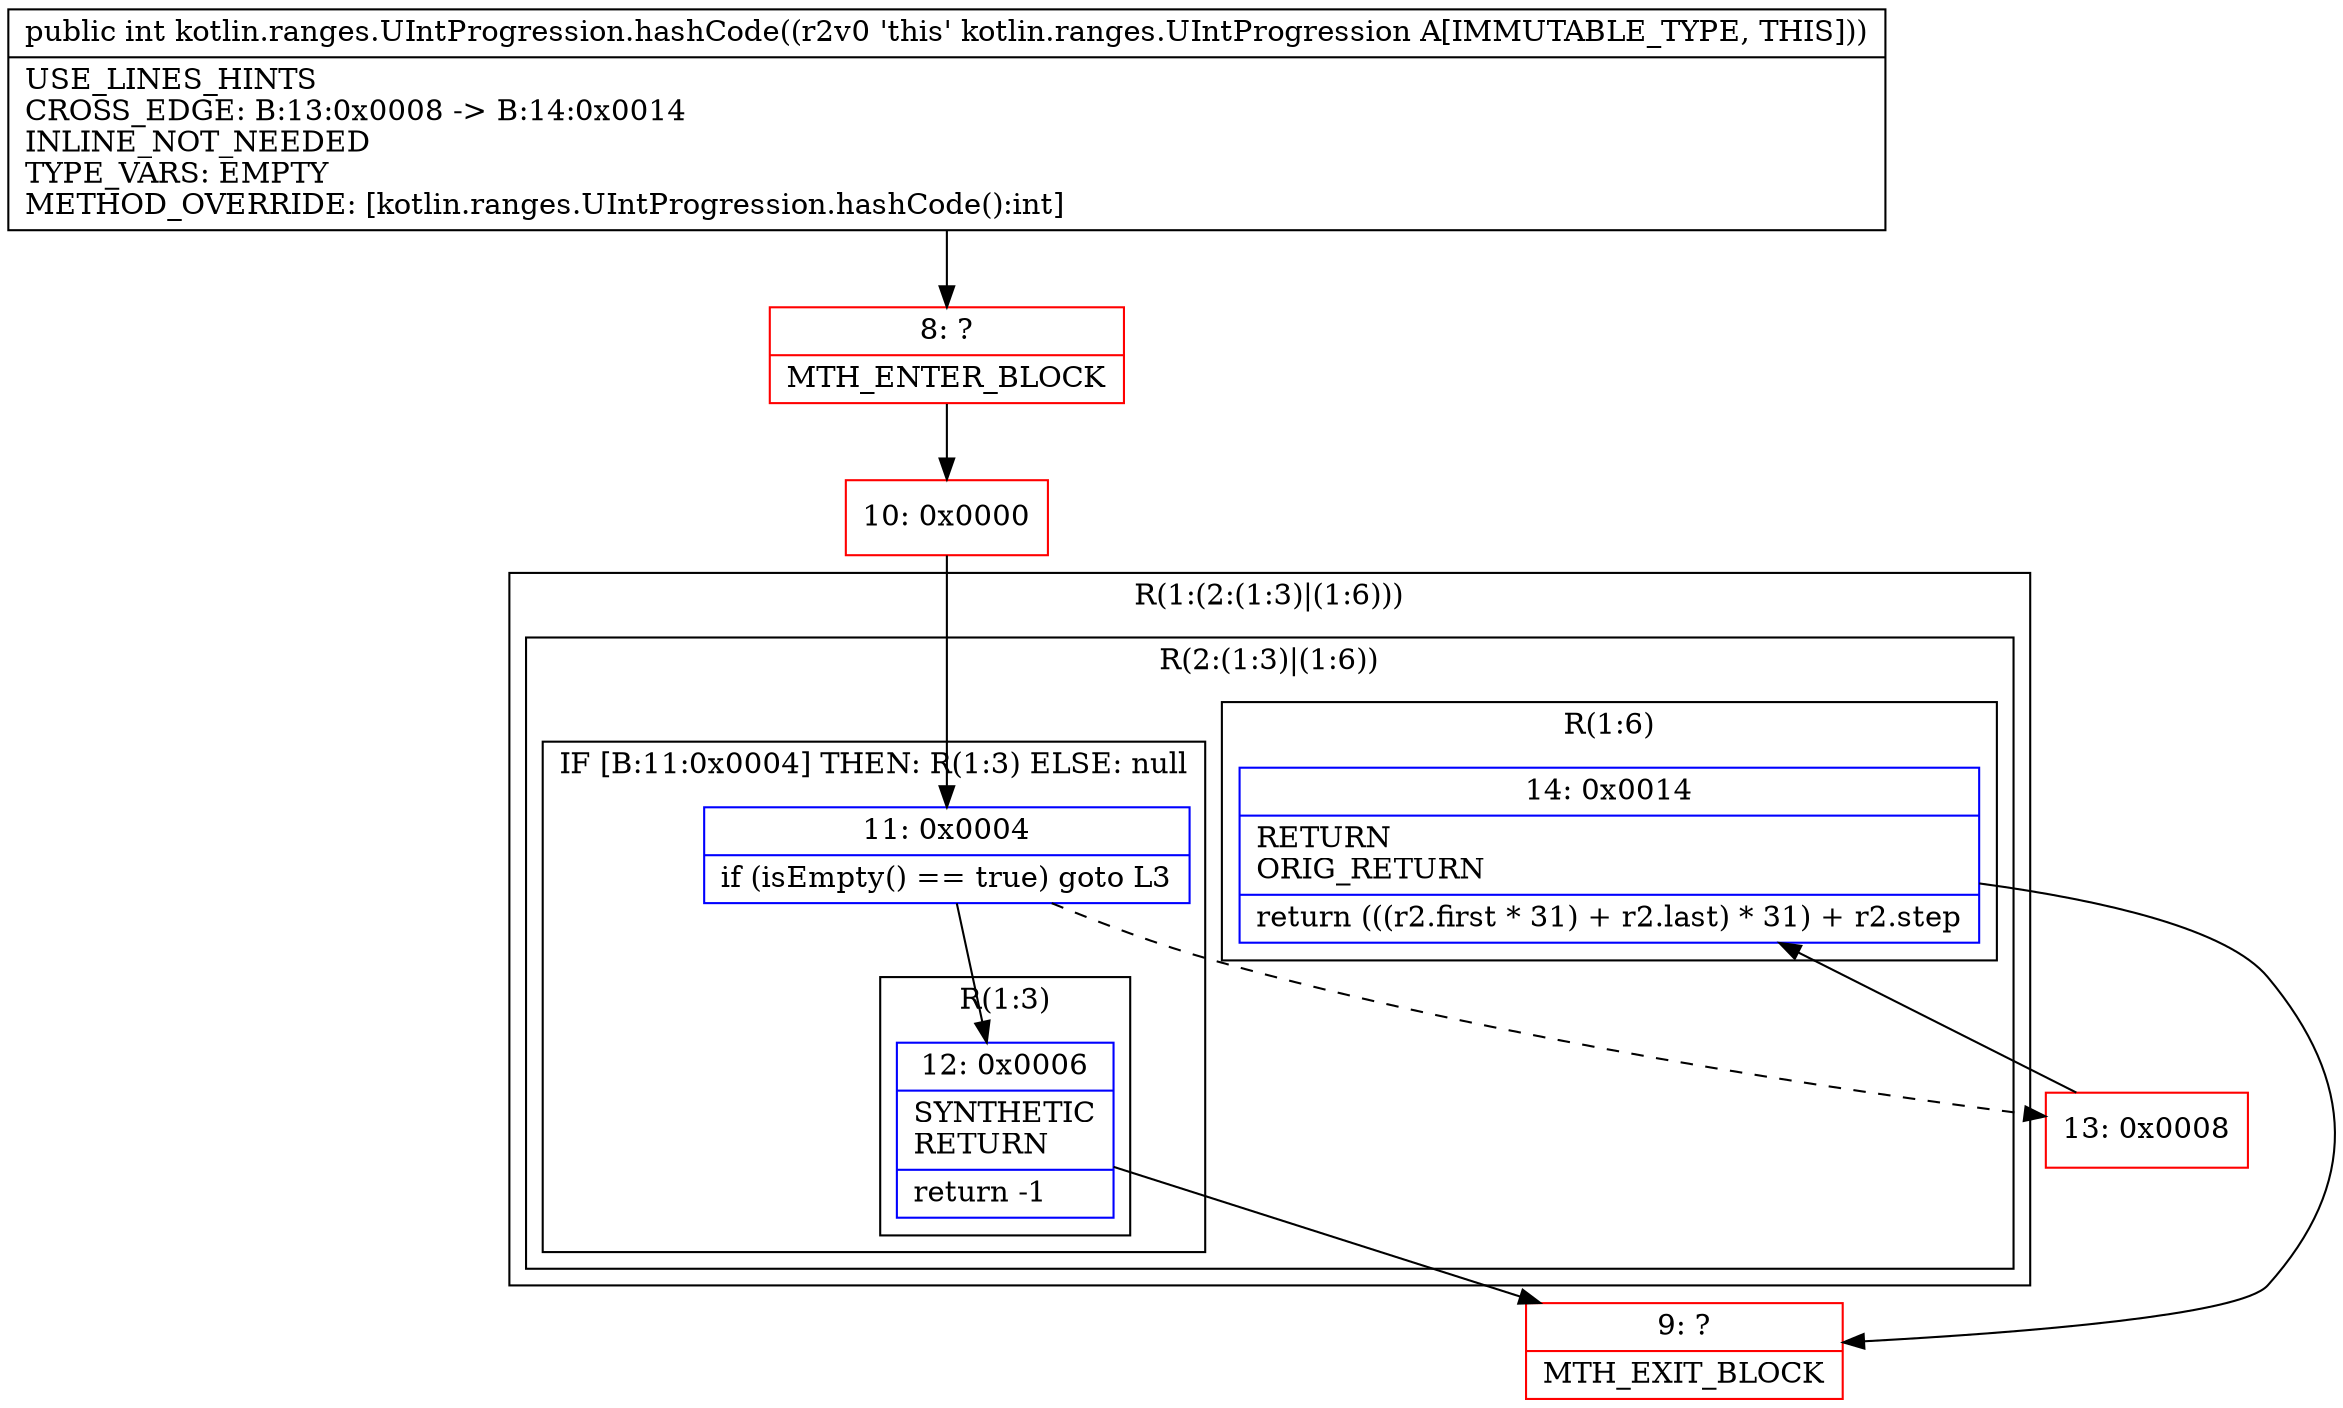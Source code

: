 digraph "CFG forkotlin.ranges.UIntProgression.hashCode()I" {
subgraph cluster_Region_978572572 {
label = "R(1:(2:(1:3)|(1:6)))";
node [shape=record,color=blue];
subgraph cluster_Region_11063837 {
label = "R(2:(1:3)|(1:6))";
node [shape=record,color=blue];
subgraph cluster_IfRegion_1227491595 {
label = "IF [B:11:0x0004] THEN: R(1:3) ELSE: null";
node [shape=record,color=blue];
Node_11 [shape=record,label="{11\:\ 0x0004|if (isEmpty() == true) goto L3\l}"];
subgraph cluster_Region_67736650 {
label = "R(1:3)";
node [shape=record,color=blue];
Node_12 [shape=record,label="{12\:\ 0x0006|SYNTHETIC\lRETURN\l|return \-1\l}"];
}
}
subgraph cluster_Region_542530274 {
label = "R(1:6)";
node [shape=record,color=blue];
Node_14 [shape=record,label="{14\:\ 0x0014|RETURN\lORIG_RETURN\l|return (((r2.first * 31) + r2.last) * 31) + r2.step\l}"];
}
}
}
Node_8 [shape=record,color=red,label="{8\:\ ?|MTH_ENTER_BLOCK\l}"];
Node_10 [shape=record,color=red,label="{10\:\ 0x0000}"];
Node_9 [shape=record,color=red,label="{9\:\ ?|MTH_EXIT_BLOCK\l}"];
Node_13 [shape=record,color=red,label="{13\:\ 0x0008}"];
MethodNode[shape=record,label="{public int kotlin.ranges.UIntProgression.hashCode((r2v0 'this' kotlin.ranges.UIntProgression A[IMMUTABLE_TYPE, THIS]))  | USE_LINES_HINTS\lCROSS_EDGE: B:13:0x0008 \-\> B:14:0x0014\lINLINE_NOT_NEEDED\lTYPE_VARS: EMPTY\lMETHOD_OVERRIDE: [kotlin.ranges.UIntProgression.hashCode():int]\l}"];
MethodNode -> Node_8;Node_11 -> Node_12;
Node_11 -> Node_13[style=dashed];
Node_12 -> Node_9;
Node_14 -> Node_9;
Node_8 -> Node_10;
Node_10 -> Node_11;
Node_13 -> Node_14;
}

